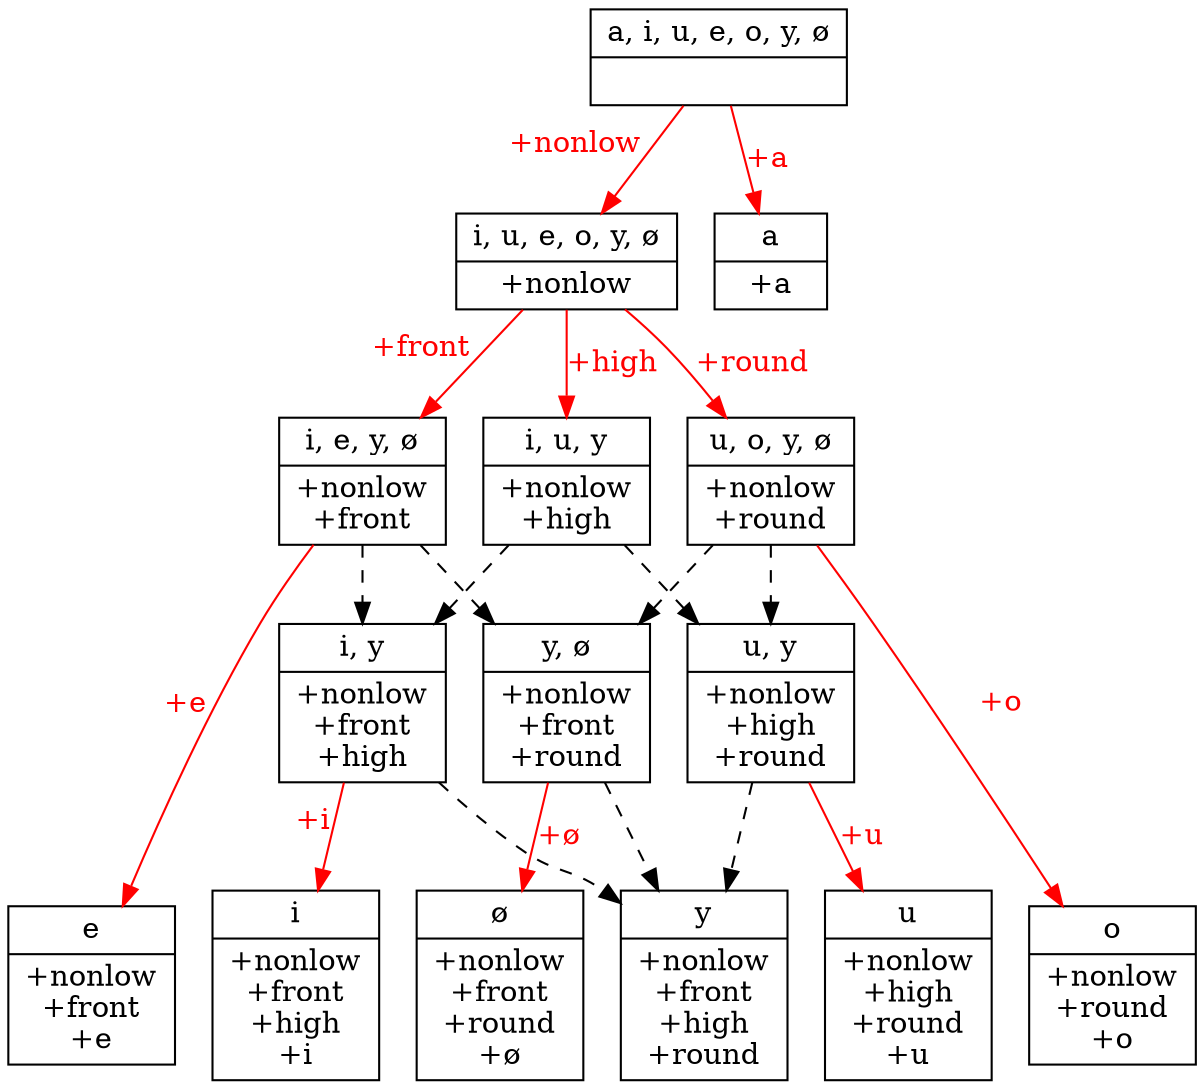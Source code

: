 // None
digraph {
	graph [ dpi = 300 ];
	0 [label="{<segs> a, i, u, e, o, y, ø |<feats>  }",shape=record]
	1 [label="{<segs> i, u, e, o, y, ø |<feats> +nonlow }",shape=record]
	2 [label="{<segs> i, e, y, ø |<feats> +nonlow\n+front }",shape=record]
	3 [label="{<segs> u, o, y, ø |<feats> +nonlow\n+round }",shape=record]
	4 [label="{<segs> i, u, y |<feats> +nonlow\n+high }",shape=record]
	5 [label="{<segs> i |<feats> +nonlow\n+front\n+high\n+i }",shape=record]
	6 [label="{<segs> y |<feats> +nonlow\n+front\n+high\n+round }",shape=record]
	7 [label="{<segs> u |<feats> +nonlow\n+high\n+round\n+u }",shape=record]
	8 [label="{<segs> e |<feats> +nonlow\n+front\n+e }",shape=record]
	9 [label="{<segs> ø |<feats> +nonlow\n+front\n+round\n+ø }",shape=record]
	10 [label="{<segs> o |<feats> +nonlow\n+round\n+o }",shape=record]
	11 [label="{<segs> a |<feats> +a }",shape=record]
	12 [label="{<segs> y, ø |<feats> +nonlow\n+front\n+round }",shape=record]
	13 [label="{<segs> i, y |<feats> +nonlow\n+front\n+high }",shape=record]
	14 [label="{<segs> u, y |<feats> +nonlow\n+high\n+round }",shape=record]

	0 -> 1 [xlabel="+nonlow",fontcolor=red,color=red]
	0 -> 11 [label="+a",fontcolor=red,color=red]
	1 -> 2 [xlabel="+front",fontcolor=red,color=red]
	1 -> 3 [label="+round",fontcolor=red,color=red]
	1 -> 4 [label="+high",fontcolor=red,color=red]
	{2 3} -> 12 [style=dashed]
	{3 4} -> 14 [style=dashed]
	{2 4} -> 13 [style=dashed]
	2 -> 8 [xlabel="+e",fontcolor=red,color=red]
	3 -> 10[label="+o",fontcolor=red,color=red]
	{12 13 14} -> 6 [style=dashed]
	12 -> 9 [label="+ø",fontcolor=red,color=red]
	13 -> 5 [xlabel="+i",fontcolor=red,color=red]
	14 -> 7 [label="+u",fontcolor=red,color=red]
{rank=same; 5 6 7 8 9 10}
{rank=same; 1 11}
}
